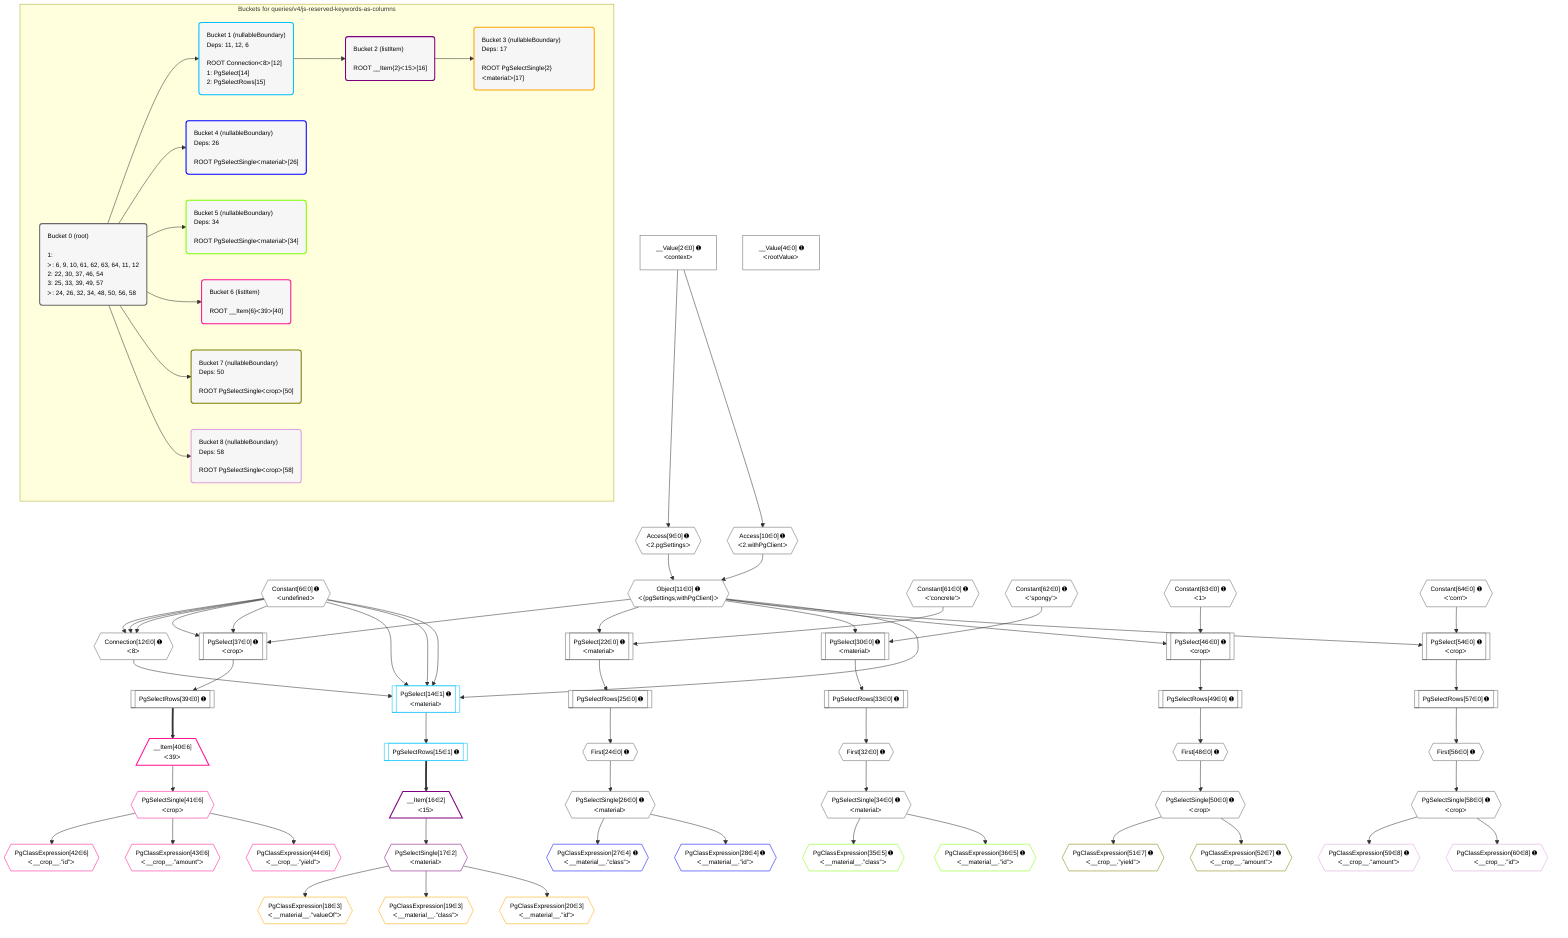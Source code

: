 %%{init: {'themeVariables': { 'fontSize': '12px'}}}%%
graph TD
    classDef path fill:#eee,stroke:#000,color:#000
    classDef plan fill:#fff,stroke-width:1px,color:#000
    classDef itemplan fill:#fff,stroke-width:2px,color:#000
    classDef unbatchedplan fill:#dff,stroke-width:1px,color:#000
    classDef sideeffectplan fill:#fcc,stroke-width:2px,color:#000
    classDef bucket fill:#f6f6f6,color:#000,stroke-width:2px,text-align:left


    %% plan dependencies
    Connection12{{"Connection[12∈0] ➊<br />ᐸ8ᐳ"}}:::plan
    Constant6{{"Constant[6∈0] ➊<br />ᐸundefinedᐳ"}}:::plan
    Constant6 & Constant6 & Constant6 --> Connection12
    PgSelect37[["PgSelect[37∈0] ➊<br />ᐸcropᐳ"]]:::plan
    Object11{{"Object[11∈0] ➊<br />ᐸ{pgSettings,withPgClient}ᐳ"}}:::plan
    Object11 & Constant6 & Constant6 --> PgSelect37
    Access9{{"Access[9∈0] ➊<br />ᐸ2.pgSettingsᐳ"}}:::plan
    Access10{{"Access[10∈0] ➊<br />ᐸ2.withPgClientᐳ"}}:::plan
    Access9 & Access10 --> Object11
    PgSelect22[["PgSelect[22∈0] ➊<br />ᐸmaterialᐳ"]]:::plan
    Constant61{{"Constant[61∈0] ➊<br />ᐸ'concrete'ᐳ"}}:::plan
    Object11 & Constant61 --> PgSelect22
    PgSelect30[["PgSelect[30∈0] ➊<br />ᐸmaterialᐳ"]]:::plan
    Constant62{{"Constant[62∈0] ➊<br />ᐸ'spongy'ᐳ"}}:::plan
    Object11 & Constant62 --> PgSelect30
    PgSelect46[["PgSelect[46∈0] ➊<br />ᐸcropᐳ"]]:::plan
    Constant63{{"Constant[63∈0] ➊<br />ᐸ1ᐳ"}}:::plan
    Object11 & Constant63 --> PgSelect46
    PgSelect54[["PgSelect[54∈0] ➊<br />ᐸcropᐳ"]]:::plan
    Constant64{{"Constant[64∈0] ➊<br />ᐸ'corn'ᐳ"}}:::plan
    Object11 & Constant64 --> PgSelect54
    __Value2["__Value[2∈0] ➊<br />ᐸcontextᐳ"]:::plan
    __Value2 --> Access9
    __Value2 --> Access10
    First24{{"First[24∈0] ➊"}}:::plan
    PgSelectRows25[["PgSelectRows[25∈0] ➊"]]:::plan
    PgSelectRows25 --> First24
    PgSelect22 --> PgSelectRows25
    PgSelectSingle26{{"PgSelectSingle[26∈0] ➊<br />ᐸmaterialᐳ"}}:::plan
    First24 --> PgSelectSingle26
    First32{{"First[32∈0] ➊"}}:::plan
    PgSelectRows33[["PgSelectRows[33∈0] ➊"]]:::plan
    PgSelectRows33 --> First32
    PgSelect30 --> PgSelectRows33
    PgSelectSingle34{{"PgSelectSingle[34∈0] ➊<br />ᐸmaterialᐳ"}}:::plan
    First32 --> PgSelectSingle34
    PgSelectRows39[["PgSelectRows[39∈0] ➊"]]:::plan
    PgSelect37 --> PgSelectRows39
    First48{{"First[48∈0] ➊"}}:::plan
    PgSelectRows49[["PgSelectRows[49∈0] ➊"]]:::plan
    PgSelectRows49 --> First48
    PgSelect46 --> PgSelectRows49
    PgSelectSingle50{{"PgSelectSingle[50∈0] ➊<br />ᐸcropᐳ"}}:::plan
    First48 --> PgSelectSingle50
    First56{{"First[56∈0] ➊"}}:::plan
    PgSelectRows57[["PgSelectRows[57∈0] ➊"]]:::plan
    PgSelectRows57 --> First56
    PgSelect54 --> PgSelectRows57
    PgSelectSingle58{{"PgSelectSingle[58∈0] ➊<br />ᐸcropᐳ"}}:::plan
    First56 --> PgSelectSingle58
    __Value4["__Value[4∈0] ➊<br />ᐸrootValueᐳ"]:::plan
    PgSelect14[["PgSelect[14∈1] ➊<br />ᐸmaterialᐳ"]]:::plan
    Object11 & Connection12 & Constant6 & Constant6 & Constant6 --> PgSelect14
    PgSelectRows15[["PgSelectRows[15∈1] ➊"]]:::plan
    PgSelect14 --> PgSelectRows15
    __Item16[/"__Item[16∈2]<br />ᐸ15ᐳ"\]:::itemplan
    PgSelectRows15 ==> __Item16
    PgSelectSingle17{{"PgSelectSingle[17∈2]<br />ᐸmaterialᐳ"}}:::plan
    __Item16 --> PgSelectSingle17
    PgClassExpression18{{"PgClassExpression[18∈3]<br />ᐸ__material__.”valueOf”ᐳ"}}:::plan
    PgSelectSingle17 --> PgClassExpression18
    PgClassExpression19{{"PgClassExpression[19∈3]<br />ᐸ__material__.”class”ᐳ"}}:::plan
    PgSelectSingle17 --> PgClassExpression19
    PgClassExpression20{{"PgClassExpression[20∈3]<br />ᐸ__material__.”id”ᐳ"}}:::plan
    PgSelectSingle17 --> PgClassExpression20
    PgClassExpression27{{"PgClassExpression[27∈4] ➊<br />ᐸ__material__.”class”ᐳ"}}:::plan
    PgSelectSingle26 --> PgClassExpression27
    PgClassExpression28{{"PgClassExpression[28∈4] ➊<br />ᐸ__material__.”id”ᐳ"}}:::plan
    PgSelectSingle26 --> PgClassExpression28
    PgClassExpression35{{"PgClassExpression[35∈5] ➊<br />ᐸ__material__.”class”ᐳ"}}:::plan
    PgSelectSingle34 --> PgClassExpression35
    PgClassExpression36{{"PgClassExpression[36∈5] ➊<br />ᐸ__material__.”id”ᐳ"}}:::plan
    PgSelectSingle34 --> PgClassExpression36
    __Item40[/"__Item[40∈6]<br />ᐸ39ᐳ"\]:::itemplan
    PgSelectRows39 ==> __Item40
    PgSelectSingle41{{"PgSelectSingle[41∈6]<br />ᐸcropᐳ"}}:::plan
    __Item40 --> PgSelectSingle41
    PgClassExpression42{{"PgClassExpression[42∈6]<br />ᐸ__crop__.”id”ᐳ"}}:::plan
    PgSelectSingle41 --> PgClassExpression42
    PgClassExpression43{{"PgClassExpression[43∈6]<br />ᐸ__crop__.”amount”ᐳ"}}:::plan
    PgSelectSingle41 --> PgClassExpression43
    PgClassExpression44{{"PgClassExpression[44∈6]<br />ᐸ__crop__.”yield”ᐳ"}}:::plan
    PgSelectSingle41 --> PgClassExpression44
    PgClassExpression51{{"PgClassExpression[51∈7] ➊<br />ᐸ__crop__.”yield”ᐳ"}}:::plan
    PgSelectSingle50 --> PgClassExpression51
    PgClassExpression52{{"PgClassExpression[52∈7] ➊<br />ᐸ__crop__.”amount”ᐳ"}}:::plan
    PgSelectSingle50 --> PgClassExpression52
    PgClassExpression59{{"PgClassExpression[59∈8] ➊<br />ᐸ__crop__.”amount”ᐳ"}}:::plan
    PgSelectSingle58 --> PgClassExpression59
    PgClassExpression60{{"PgClassExpression[60∈8] ➊<br />ᐸ__crop__.”id”ᐳ"}}:::plan
    PgSelectSingle58 --> PgClassExpression60

    %% define steps

    subgraph "Buckets for queries/v4/js-reserved-keywords-as-columns"
    Bucket0("Bucket 0 (root)<br /><br />1: <br />ᐳ: 6, 9, 10, 61, 62, 63, 64, 11, 12<br />2: 22, 30, 37, 46, 54<br />3: 25, 33, 39, 49, 57<br />ᐳ: 24, 26, 32, 34, 48, 50, 56, 58"):::bucket
    classDef bucket0 stroke:#696969
    class Bucket0,__Value2,__Value4,Constant6,Access9,Access10,Object11,Connection12,PgSelect22,First24,PgSelectRows25,PgSelectSingle26,PgSelect30,First32,PgSelectRows33,PgSelectSingle34,PgSelect37,PgSelectRows39,PgSelect46,First48,PgSelectRows49,PgSelectSingle50,PgSelect54,First56,PgSelectRows57,PgSelectSingle58,Constant61,Constant62,Constant63,Constant64 bucket0
    Bucket1("Bucket 1 (nullableBoundary)<br />Deps: 11, 12, 6<br /><br />ROOT Connectionᐸ8ᐳ[12]<br />1: PgSelect[14]<br />2: PgSelectRows[15]"):::bucket
    classDef bucket1 stroke:#00bfff
    class Bucket1,PgSelect14,PgSelectRows15 bucket1
    Bucket2("Bucket 2 (listItem)<br /><br />ROOT __Item{2}ᐸ15ᐳ[16]"):::bucket
    classDef bucket2 stroke:#7f007f
    class Bucket2,__Item16,PgSelectSingle17 bucket2
    Bucket3("Bucket 3 (nullableBoundary)<br />Deps: 17<br /><br />ROOT PgSelectSingle{2}ᐸmaterialᐳ[17]"):::bucket
    classDef bucket3 stroke:#ffa500
    class Bucket3,PgClassExpression18,PgClassExpression19,PgClassExpression20 bucket3
    Bucket4("Bucket 4 (nullableBoundary)<br />Deps: 26<br /><br />ROOT PgSelectSingleᐸmaterialᐳ[26]"):::bucket
    classDef bucket4 stroke:#0000ff
    class Bucket4,PgClassExpression27,PgClassExpression28 bucket4
    Bucket5("Bucket 5 (nullableBoundary)<br />Deps: 34<br /><br />ROOT PgSelectSingleᐸmaterialᐳ[34]"):::bucket
    classDef bucket5 stroke:#7fff00
    class Bucket5,PgClassExpression35,PgClassExpression36 bucket5
    Bucket6("Bucket 6 (listItem)<br /><br />ROOT __Item{6}ᐸ39ᐳ[40]"):::bucket
    classDef bucket6 stroke:#ff1493
    class Bucket6,__Item40,PgSelectSingle41,PgClassExpression42,PgClassExpression43,PgClassExpression44 bucket6
    Bucket7("Bucket 7 (nullableBoundary)<br />Deps: 50<br /><br />ROOT PgSelectSingleᐸcropᐳ[50]"):::bucket
    classDef bucket7 stroke:#808000
    class Bucket7,PgClassExpression51,PgClassExpression52 bucket7
    Bucket8("Bucket 8 (nullableBoundary)<br />Deps: 58<br /><br />ROOT PgSelectSingleᐸcropᐳ[58]"):::bucket
    classDef bucket8 stroke:#dda0dd
    class Bucket8,PgClassExpression59,PgClassExpression60 bucket8
    Bucket0 --> Bucket1 & Bucket4 & Bucket5 & Bucket6 & Bucket7 & Bucket8
    Bucket1 --> Bucket2
    Bucket2 --> Bucket3
    end